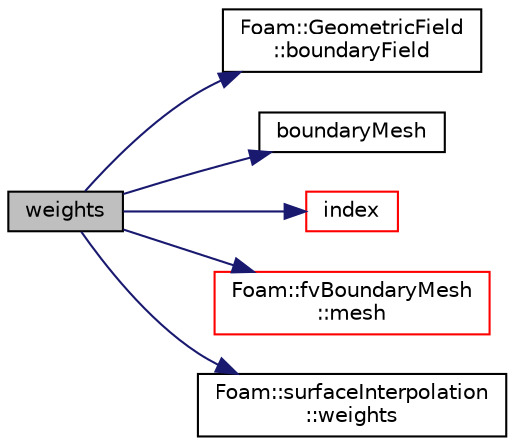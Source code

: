 digraph "weights"
{
  bgcolor="transparent";
  edge [fontname="Helvetica",fontsize="10",labelfontname="Helvetica",labelfontsize="10"];
  node [fontname="Helvetica",fontsize="10",shape=record];
  rankdir="LR";
  Node1430 [label="weights",height=0.2,width=0.4,color="black", fillcolor="grey75", style="filled", fontcolor="black"];
  Node1430 -> Node1431 [color="midnightblue",fontsize="10",style="solid",fontname="Helvetica"];
  Node1431 [label="Foam::GeometricField\l::boundaryField",height=0.2,width=0.4,color="black",URL="$a23249.html#a9ff7de36fba06b4f4f77a75142ad72b6",tooltip="Return const-reference to the boundary field. "];
  Node1430 -> Node1432 [color="midnightblue",fontsize="10",style="solid",fontname="Helvetica"];
  Node1432 [label="boundaryMesh",height=0.2,width=0.4,color="black",URL="$a23693.html#adeb163bcd9dd47dcdc4a8f2ccf1c53eb",tooltip="Return boundaryMesh reference. "];
  Node1430 -> Node1433 [color="midnightblue",fontsize="10",style="solid",fontname="Helvetica"];
  Node1433 [label="index",height=0.2,width=0.4,color="red",URL="$a23693.html#a4a438520bb14406481732edc13c119c7",tooltip="Return the index of this patch in the fvBoundaryMesh. "];
  Node1430 -> Node1435 [color="midnightblue",fontsize="10",style="solid",fontname="Helvetica"];
  Node1435 [label="Foam::fvBoundaryMesh\l::mesh",height=0.2,width=0.4,color="red",URL="$a23589.html#a470f06cfb9b6ee887cd85d63de275607",tooltip="Return the mesh reference. "];
  Node1430 -> Node1504 [color="midnightblue",fontsize="10",style="solid",fontname="Helvetica"];
  Node1504 [label="Foam::surfaceInterpolation\l::weights",height=0.2,width=0.4,color="black",URL="$a24105.html#aa70c1bfa29f7a80ca05603f89f3a6bd5",tooltip="Return reference to linear difference weighting factors. "];
}
